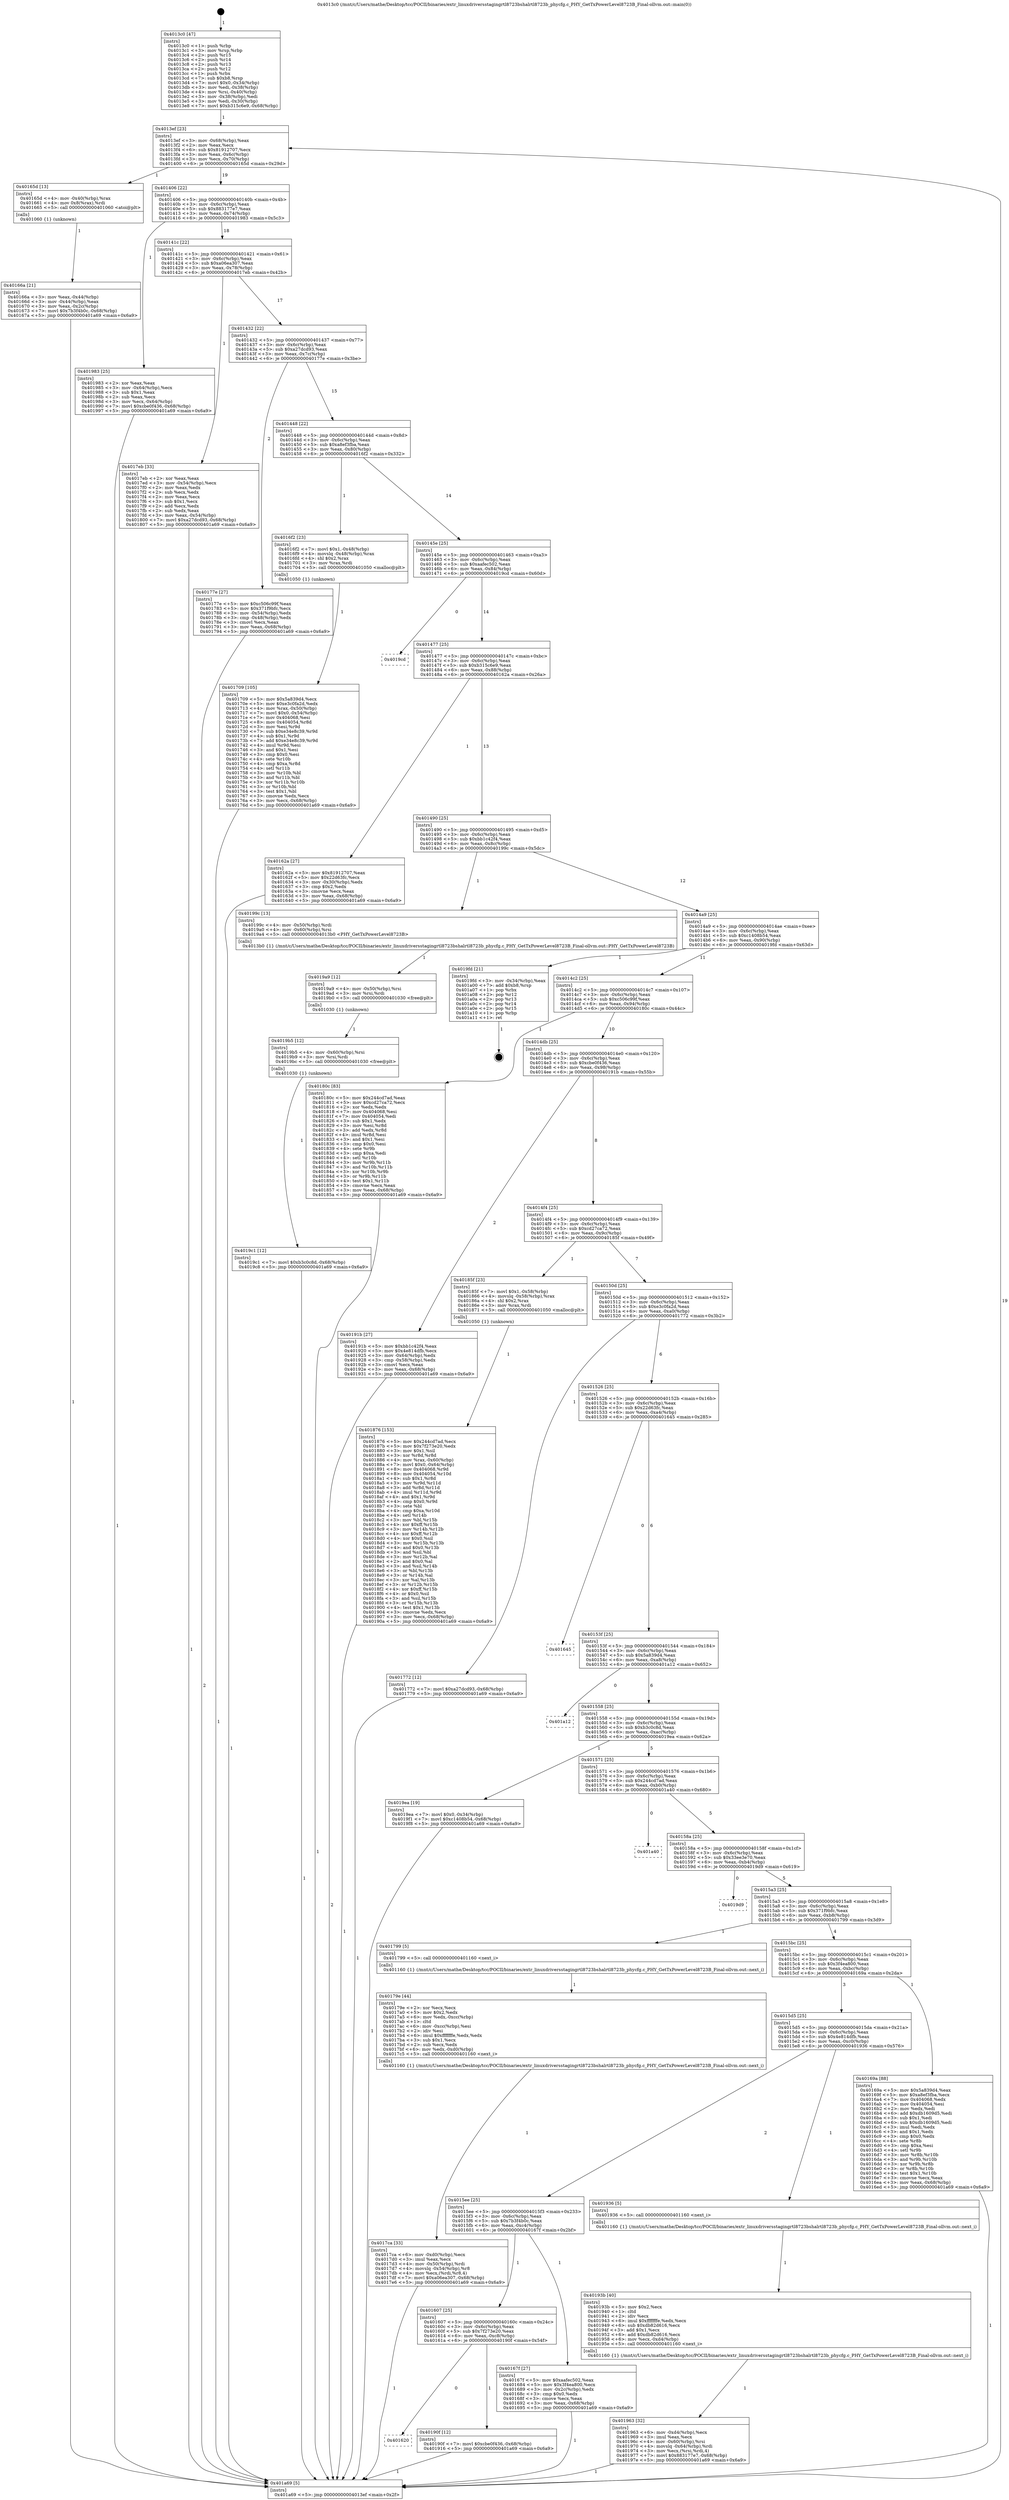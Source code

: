 digraph "0x4013c0" {
  label = "0x4013c0 (/mnt/c/Users/mathe/Desktop/tcc/POCII/binaries/extr_linuxdriversstagingrtl8723bshalrtl8723b_phycfg.c_PHY_GetTxPowerLevel8723B_Final-ollvm.out::main(0))"
  labelloc = "t"
  node[shape=record]

  Entry [label="",width=0.3,height=0.3,shape=circle,fillcolor=black,style=filled]
  "0x4013ef" [label="{
     0x4013ef [23]\l
     | [instrs]\l
     &nbsp;&nbsp;0x4013ef \<+3\>: mov -0x68(%rbp),%eax\l
     &nbsp;&nbsp;0x4013f2 \<+2\>: mov %eax,%ecx\l
     &nbsp;&nbsp;0x4013f4 \<+6\>: sub $0x81912707,%ecx\l
     &nbsp;&nbsp;0x4013fa \<+3\>: mov %eax,-0x6c(%rbp)\l
     &nbsp;&nbsp;0x4013fd \<+3\>: mov %ecx,-0x70(%rbp)\l
     &nbsp;&nbsp;0x401400 \<+6\>: je 000000000040165d \<main+0x29d\>\l
  }"]
  "0x40165d" [label="{
     0x40165d [13]\l
     | [instrs]\l
     &nbsp;&nbsp;0x40165d \<+4\>: mov -0x40(%rbp),%rax\l
     &nbsp;&nbsp;0x401661 \<+4\>: mov 0x8(%rax),%rdi\l
     &nbsp;&nbsp;0x401665 \<+5\>: call 0000000000401060 \<atoi@plt\>\l
     | [calls]\l
     &nbsp;&nbsp;0x401060 \{1\} (unknown)\l
  }"]
  "0x401406" [label="{
     0x401406 [22]\l
     | [instrs]\l
     &nbsp;&nbsp;0x401406 \<+5\>: jmp 000000000040140b \<main+0x4b\>\l
     &nbsp;&nbsp;0x40140b \<+3\>: mov -0x6c(%rbp),%eax\l
     &nbsp;&nbsp;0x40140e \<+5\>: sub $0x883177e7,%eax\l
     &nbsp;&nbsp;0x401413 \<+3\>: mov %eax,-0x74(%rbp)\l
     &nbsp;&nbsp;0x401416 \<+6\>: je 0000000000401983 \<main+0x5c3\>\l
  }"]
  Exit [label="",width=0.3,height=0.3,shape=circle,fillcolor=black,style=filled,peripheries=2]
  "0x401983" [label="{
     0x401983 [25]\l
     | [instrs]\l
     &nbsp;&nbsp;0x401983 \<+2\>: xor %eax,%eax\l
     &nbsp;&nbsp;0x401985 \<+3\>: mov -0x64(%rbp),%ecx\l
     &nbsp;&nbsp;0x401988 \<+3\>: sub $0x1,%eax\l
     &nbsp;&nbsp;0x40198b \<+2\>: sub %eax,%ecx\l
     &nbsp;&nbsp;0x40198d \<+3\>: mov %ecx,-0x64(%rbp)\l
     &nbsp;&nbsp;0x401990 \<+7\>: movl $0xcbe0f436,-0x68(%rbp)\l
     &nbsp;&nbsp;0x401997 \<+5\>: jmp 0000000000401a69 \<main+0x6a9\>\l
  }"]
  "0x40141c" [label="{
     0x40141c [22]\l
     | [instrs]\l
     &nbsp;&nbsp;0x40141c \<+5\>: jmp 0000000000401421 \<main+0x61\>\l
     &nbsp;&nbsp;0x401421 \<+3\>: mov -0x6c(%rbp),%eax\l
     &nbsp;&nbsp;0x401424 \<+5\>: sub $0xa06ea307,%eax\l
     &nbsp;&nbsp;0x401429 \<+3\>: mov %eax,-0x78(%rbp)\l
     &nbsp;&nbsp;0x40142c \<+6\>: je 00000000004017eb \<main+0x42b\>\l
  }"]
  "0x4019c1" [label="{
     0x4019c1 [12]\l
     | [instrs]\l
     &nbsp;&nbsp;0x4019c1 \<+7\>: movl $0xb3c0c8d,-0x68(%rbp)\l
     &nbsp;&nbsp;0x4019c8 \<+5\>: jmp 0000000000401a69 \<main+0x6a9\>\l
  }"]
  "0x4017eb" [label="{
     0x4017eb [33]\l
     | [instrs]\l
     &nbsp;&nbsp;0x4017eb \<+2\>: xor %eax,%eax\l
     &nbsp;&nbsp;0x4017ed \<+3\>: mov -0x54(%rbp),%ecx\l
     &nbsp;&nbsp;0x4017f0 \<+2\>: mov %eax,%edx\l
     &nbsp;&nbsp;0x4017f2 \<+2\>: sub %ecx,%edx\l
     &nbsp;&nbsp;0x4017f4 \<+2\>: mov %eax,%ecx\l
     &nbsp;&nbsp;0x4017f6 \<+3\>: sub $0x1,%ecx\l
     &nbsp;&nbsp;0x4017f9 \<+2\>: add %ecx,%edx\l
     &nbsp;&nbsp;0x4017fb \<+2\>: sub %edx,%eax\l
     &nbsp;&nbsp;0x4017fd \<+3\>: mov %eax,-0x54(%rbp)\l
     &nbsp;&nbsp;0x401800 \<+7\>: movl $0xa27dcd93,-0x68(%rbp)\l
     &nbsp;&nbsp;0x401807 \<+5\>: jmp 0000000000401a69 \<main+0x6a9\>\l
  }"]
  "0x401432" [label="{
     0x401432 [22]\l
     | [instrs]\l
     &nbsp;&nbsp;0x401432 \<+5\>: jmp 0000000000401437 \<main+0x77\>\l
     &nbsp;&nbsp;0x401437 \<+3\>: mov -0x6c(%rbp),%eax\l
     &nbsp;&nbsp;0x40143a \<+5\>: sub $0xa27dcd93,%eax\l
     &nbsp;&nbsp;0x40143f \<+3\>: mov %eax,-0x7c(%rbp)\l
     &nbsp;&nbsp;0x401442 \<+6\>: je 000000000040177e \<main+0x3be\>\l
  }"]
  "0x4019b5" [label="{
     0x4019b5 [12]\l
     | [instrs]\l
     &nbsp;&nbsp;0x4019b5 \<+4\>: mov -0x60(%rbp),%rsi\l
     &nbsp;&nbsp;0x4019b9 \<+3\>: mov %rsi,%rdi\l
     &nbsp;&nbsp;0x4019bc \<+5\>: call 0000000000401030 \<free@plt\>\l
     | [calls]\l
     &nbsp;&nbsp;0x401030 \{1\} (unknown)\l
  }"]
  "0x40177e" [label="{
     0x40177e [27]\l
     | [instrs]\l
     &nbsp;&nbsp;0x40177e \<+5\>: mov $0xc506c99f,%eax\l
     &nbsp;&nbsp;0x401783 \<+5\>: mov $0x371f9bfc,%ecx\l
     &nbsp;&nbsp;0x401788 \<+3\>: mov -0x54(%rbp),%edx\l
     &nbsp;&nbsp;0x40178b \<+3\>: cmp -0x48(%rbp),%edx\l
     &nbsp;&nbsp;0x40178e \<+3\>: cmovl %ecx,%eax\l
     &nbsp;&nbsp;0x401791 \<+3\>: mov %eax,-0x68(%rbp)\l
     &nbsp;&nbsp;0x401794 \<+5\>: jmp 0000000000401a69 \<main+0x6a9\>\l
  }"]
  "0x401448" [label="{
     0x401448 [22]\l
     | [instrs]\l
     &nbsp;&nbsp;0x401448 \<+5\>: jmp 000000000040144d \<main+0x8d\>\l
     &nbsp;&nbsp;0x40144d \<+3\>: mov -0x6c(%rbp),%eax\l
     &nbsp;&nbsp;0x401450 \<+5\>: sub $0xa8ef3fba,%eax\l
     &nbsp;&nbsp;0x401455 \<+3\>: mov %eax,-0x80(%rbp)\l
     &nbsp;&nbsp;0x401458 \<+6\>: je 00000000004016f2 \<main+0x332\>\l
  }"]
  "0x4019a9" [label="{
     0x4019a9 [12]\l
     | [instrs]\l
     &nbsp;&nbsp;0x4019a9 \<+4\>: mov -0x50(%rbp),%rsi\l
     &nbsp;&nbsp;0x4019ad \<+3\>: mov %rsi,%rdi\l
     &nbsp;&nbsp;0x4019b0 \<+5\>: call 0000000000401030 \<free@plt\>\l
     | [calls]\l
     &nbsp;&nbsp;0x401030 \{1\} (unknown)\l
  }"]
  "0x4016f2" [label="{
     0x4016f2 [23]\l
     | [instrs]\l
     &nbsp;&nbsp;0x4016f2 \<+7\>: movl $0x1,-0x48(%rbp)\l
     &nbsp;&nbsp;0x4016f9 \<+4\>: movslq -0x48(%rbp),%rax\l
     &nbsp;&nbsp;0x4016fd \<+4\>: shl $0x2,%rax\l
     &nbsp;&nbsp;0x401701 \<+3\>: mov %rax,%rdi\l
     &nbsp;&nbsp;0x401704 \<+5\>: call 0000000000401050 \<malloc@plt\>\l
     | [calls]\l
     &nbsp;&nbsp;0x401050 \{1\} (unknown)\l
  }"]
  "0x40145e" [label="{
     0x40145e [25]\l
     | [instrs]\l
     &nbsp;&nbsp;0x40145e \<+5\>: jmp 0000000000401463 \<main+0xa3\>\l
     &nbsp;&nbsp;0x401463 \<+3\>: mov -0x6c(%rbp),%eax\l
     &nbsp;&nbsp;0x401466 \<+5\>: sub $0xaafec502,%eax\l
     &nbsp;&nbsp;0x40146b \<+6\>: mov %eax,-0x84(%rbp)\l
     &nbsp;&nbsp;0x401471 \<+6\>: je 00000000004019cd \<main+0x60d\>\l
  }"]
  "0x401963" [label="{
     0x401963 [32]\l
     | [instrs]\l
     &nbsp;&nbsp;0x401963 \<+6\>: mov -0xd4(%rbp),%ecx\l
     &nbsp;&nbsp;0x401969 \<+3\>: imul %eax,%ecx\l
     &nbsp;&nbsp;0x40196c \<+4\>: mov -0x60(%rbp),%rsi\l
     &nbsp;&nbsp;0x401970 \<+4\>: movslq -0x64(%rbp),%rdi\l
     &nbsp;&nbsp;0x401974 \<+3\>: mov %ecx,(%rsi,%rdi,4)\l
     &nbsp;&nbsp;0x401977 \<+7\>: movl $0x883177e7,-0x68(%rbp)\l
     &nbsp;&nbsp;0x40197e \<+5\>: jmp 0000000000401a69 \<main+0x6a9\>\l
  }"]
  "0x4019cd" [label="{
     0x4019cd\l
  }", style=dashed]
  "0x401477" [label="{
     0x401477 [25]\l
     | [instrs]\l
     &nbsp;&nbsp;0x401477 \<+5\>: jmp 000000000040147c \<main+0xbc\>\l
     &nbsp;&nbsp;0x40147c \<+3\>: mov -0x6c(%rbp),%eax\l
     &nbsp;&nbsp;0x40147f \<+5\>: sub $0xb315c6e9,%eax\l
     &nbsp;&nbsp;0x401484 \<+6\>: mov %eax,-0x88(%rbp)\l
     &nbsp;&nbsp;0x40148a \<+6\>: je 000000000040162a \<main+0x26a\>\l
  }"]
  "0x40193b" [label="{
     0x40193b [40]\l
     | [instrs]\l
     &nbsp;&nbsp;0x40193b \<+5\>: mov $0x2,%ecx\l
     &nbsp;&nbsp;0x401940 \<+1\>: cltd\l
     &nbsp;&nbsp;0x401941 \<+2\>: idiv %ecx\l
     &nbsp;&nbsp;0x401943 \<+6\>: imul $0xfffffffe,%edx,%ecx\l
     &nbsp;&nbsp;0x401949 \<+6\>: sub $0xdb82d616,%ecx\l
     &nbsp;&nbsp;0x40194f \<+3\>: add $0x1,%ecx\l
     &nbsp;&nbsp;0x401952 \<+6\>: add $0xdb82d616,%ecx\l
     &nbsp;&nbsp;0x401958 \<+6\>: mov %ecx,-0xd4(%rbp)\l
     &nbsp;&nbsp;0x40195e \<+5\>: call 0000000000401160 \<next_i\>\l
     | [calls]\l
     &nbsp;&nbsp;0x401160 \{1\} (/mnt/c/Users/mathe/Desktop/tcc/POCII/binaries/extr_linuxdriversstagingrtl8723bshalrtl8723b_phycfg.c_PHY_GetTxPowerLevel8723B_Final-ollvm.out::next_i)\l
  }"]
  "0x40162a" [label="{
     0x40162a [27]\l
     | [instrs]\l
     &nbsp;&nbsp;0x40162a \<+5\>: mov $0x81912707,%eax\l
     &nbsp;&nbsp;0x40162f \<+5\>: mov $0x22d63fc,%ecx\l
     &nbsp;&nbsp;0x401634 \<+3\>: mov -0x30(%rbp),%edx\l
     &nbsp;&nbsp;0x401637 \<+3\>: cmp $0x2,%edx\l
     &nbsp;&nbsp;0x40163a \<+3\>: cmovne %ecx,%eax\l
     &nbsp;&nbsp;0x40163d \<+3\>: mov %eax,-0x68(%rbp)\l
     &nbsp;&nbsp;0x401640 \<+5\>: jmp 0000000000401a69 \<main+0x6a9\>\l
  }"]
  "0x401490" [label="{
     0x401490 [25]\l
     | [instrs]\l
     &nbsp;&nbsp;0x401490 \<+5\>: jmp 0000000000401495 \<main+0xd5\>\l
     &nbsp;&nbsp;0x401495 \<+3\>: mov -0x6c(%rbp),%eax\l
     &nbsp;&nbsp;0x401498 \<+5\>: sub $0xbb1c42f4,%eax\l
     &nbsp;&nbsp;0x40149d \<+6\>: mov %eax,-0x8c(%rbp)\l
     &nbsp;&nbsp;0x4014a3 \<+6\>: je 000000000040199c \<main+0x5dc\>\l
  }"]
  "0x401a69" [label="{
     0x401a69 [5]\l
     | [instrs]\l
     &nbsp;&nbsp;0x401a69 \<+5\>: jmp 00000000004013ef \<main+0x2f\>\l
  }"]
  "0x4013c0" [label="{
     0x4013c0 [47]\l
     | [instrs]\l
     &nbsp;&nbsp;0x4013c0 \<+1\>: push %rbp\l
     &nbsp;&nbsp;0x4013c1 \<+3\>: mov %rsp,%rbp\l
     &nbsp;&nbsp;0x4013c4 \<+2\>: push %r15\l
     &nbsp;&nbsp;0x4013c6 \<+2\>: push %r14\l
     &nbsp;&nbsp;0x4013c8 \<+2\>: push %r13\l
     &nbsp;&nbsp;0x4013ca \<+2\>: push %r12\l
     &nbsp;&nbsp;0x4013cc \<+1\>: push %rbx\l
     &nbsp;&nbsp;0x4013cd \<+7\>: sub $0xb8,%rsp\l
     &nbsp;&nbsp;0x4013d4 \<+7\>: movl $0x0,-0x34(%rbp)\l
     &nbsp;&nbsp;0x4013db \<+3\>: mov %edi,-0x38(%rbp)\l
     &nbsp;&nbsp;0x4013de \<+4\>: mov %rsi,-0x40(%rbp)\l
     &nbsp;&nbsp;0x4013e2 \<+3\>: mov -0x38(%rbp),%edi\l
     &nbsp;&nbsp;0x4013e5 \<+3\>: mov %edi,-0x30(%rbp)\l
     &nbsp;&nbsp;0x4013e8 \<+7\>: movl $0xb315c6e9,-0x68(%rbp)\l
  }"]
  "0x40166a" [label="{
     0x40166a [21]\l
     | [instrs]\l
     &nbsp;&nbsp;0x40166a \<+3\>: mov %eax,-0x44(%rbp)\l
     &nbsp;&nbsp;0x40166d \<+3\>: mov -0x44(%rbp),%eax\l
     &nbsp;&nbsp;0x401670 \<+3\>: mov %eax,-0x2c(%rbp)\l
     &nbsp;&nbsp;0x401673 \<+7\>: movl $0x7b3f4b0c,-0x68(%rbp)\l
     &nbsp;&nbsp;0x40167a \<+5\>: jmp 0000000000401a69 \<main+0x6a9\>\l
  }"]
  "0x401620" [label="{
     0x401620\l
  }", style=dashed]
  "0x40199c" [label="{
     0x40199c [13]\l
     | [instrs]\l
     &nbsp;&nbsp;0x40199c \<+4\>: mov -0x50(%rbp),%rdi\l
     &nbsp;&nbsp;0x4019a0 \<+4\>: mov -0x60(%rbp),%rsi\l
     &nbsp;&nbsp;0x4019a4 \<+5\>: call 00000000004013b0 \<PHY_GetTxPowerLevel8723B\>\l
     | [calls]\l
     &nbsp;&nbsp;0x4013b0 \{1\} (/mnt/c/Users/mathe/Desktop/tcc/POCII/binaries/extr_linuxdriversstagingrtl8723bshalrtl8723b_phycfg.c_PHY_GetTxPowerLevel8723B_Final-ollvm.out::PHY_GetTxPowerLevel8723B)\l
  }"]
  "0x4014a9" [label="{
     0x4014a9 [25]\l
     | [instrs]\l
     &nbsp;&nbsp;0x4014a9 \<+5\>: jmp 00000000004014ae \<main+0xee\>\l
     &nbsp;&nbsp;0x4014ae \<+3\>: mov -0x6c(%rbp),%eax\l
     &nbsp;&nbsp;0x4014b1 \<+5\>: sub $0xc1408b54,%eax\l
     &nbsp;&nbsp;0x4014b6 \<+6\>: mov %eax,-0x90(%rbp)\l
     &nbsp;&nbsp;0x4014bc \<+6\>: je 00000000004019fd \<main+0x63d\>\l
  }"]
  "0x40190f" [label="{
     0x40190f [12]\l
     | [instrs]\l
     &nbsp;&nbsp;0x40190f \<+7\>: movl $0xcbe0f436,-0x68(%rbp)\l
     &nbsp;&nbsp;0x401916 \<+5\>: jmp 0000000000401a69 \<main+0x6a9\>\l
  }"]
  "0x4019fd" [label="{
     0x4019fd [21]\l
     | [instrs]\l
     &nbsp;&nbsp;0x4019fd \<+3\>: mov -0x34(%rbp),%eax\l
     &nbsp;&nbsp;0x401a00 \<+7\>: add $0xb8,%rsp\l
     &nbsp;&nbsp;0x401a07 \<+1\>: pop %rbx\l
     &nbsp;&nbsp;0x401a08 \<+2\>: pop %r12\l
     &nbsp;&nbsp;0x401a0a \<+2\>: pop %r13\l
     &nbsp;&nbsp;0x401a0c \<+2\>: pop %r14\l
     &nbsp;&nbsp;0x401a0e \<+2\>: pop %r15\l
     &nbsp;&nbsp;0x401a10 \<+1\>: pop %rbp\l
     &nbsp;&nbsp;0x401a11 \<+1\>: ret\l
  }"]
  "0x4014c2" [label="{
     0x4014c2 [25]\l
     | [instrs]\l
     &nbsp;&nbsp;0x4014c2 \<+5\>: jmp 00000000004014c7 \<main+0x107\>\l
     &nbsp;&nbsp;0x4014c7 \<+3\>: mov -0x6c(%rbp),%eax\l
     &nbsp;&nbsp;0x4014ca \<+5\>: sub $0xc506c99f,%eax\l
     &nbsp;&nbsp;0x4014cf \<+6\>: mov %eax,-0x94(%rbp)\l
     &nbsp;&nbsp;0x4014d5 \<+6\>: je 000000000040180c \<main+0x44c\>\l
  }"]
  "0x401876" [label="{
     0x401876 [153]\l
     | [instrs]\l
     &nbsp;&nbsp;0x401876 \<+5\>: mov $0x244cd7ad,%ecx\l
     &nbsp;&nbsp;0x40187b \<+5\>: mov $0x7f273e20,%edx\l
     &nbsp;&nbsp;0x401880 \<+3\>: mov $0x1,%sil\l
     &nbsp;&nbsp;0x401883 \<+3\>: xor %r8d,%r8d\l
     &nbsp;&nbsp;0x401886 \<+4\>: mov %rax,-0x60(%rbp)\l
     &nbsp;&nbsp;0x40188a \<+7\>: movl $0x0,-0x64(%rbp)\l
     &nbsp;&nbsp;0x401891 \<+8\>: mov 0x404068,%r9d\l
     &nbsp;&nbsp;0x401899 \<+8\>: mov 0x404054,%r10d\l
     &nbsp;&nbsp;0x4018a1 \<+4\>: sub $0x1,%r8d\l
     &nbsp;&nbsp;0x4018a5 \<+3\>: mov %r9d,%r11d\l
     &nbsp;&nbsp;0x4018a8 \<+3\>: add %r8d,%r11d\l
     &nbsp;&nbsp;0x4018ab \<+4\>: imul %r11d,%r9d\l
     &nbsp;&nbsp;0x4018af \<+4\>: and $0x1,%r9d\l
     &nbsp;&nbsp;0x4018b3 \<+4\>: cmp $0x0,%r9d\l
     &nbsp;&nbsp;0x4018b7 \<+3\>: sete %bl\l
     &nbsp;&nbsp;0x4018ba \<+4\>: cmp $0xa,%r10d\l
     &nbsp;&nbsp;0x4018be \<+4\>: setl %r14b\l
     &nbsp;&nbsp;0x4018c2 \<+3\>: mov %bl,%r15b\l
     &nbsp;&nbsp;0x4018c5 \<+4\>: xor $0xff,%r15b\l
     &nbsp;&nbsp;0x4018c9 \<+3\>: mov %r14b,%r12b\l
     &nbsp;&nbsp;0x4018cc \<+4\>: xor $0xff,%r12b\l
     &nbsp;&nbsp;0x4018d0 \<+4\>: xor $0x0,%sil\l
     &nbsp;&nbsp;0x4018d4 \<+3\>: mov %r15b,%r13b\l
     &nbsp;&nbsp;0x4018d7 \<+4\>: and $0x0,%r13b\l
     &nbsp;&nbsp;0x4018db \<+3\>: and %sil,%bl\l
     &nbsp;&nbsp;0x4018de \<+3\>: mov %r12b,%al\l
     &nbsp;&nbsp;0x4018e1 \<+2\>: and $0x0,%al\l
     &nbsp;&nbsp;0x4018e3 \<+3\>: and %sil,%r14b\l
     &nbsp;&nbsp;0x4018e6 \<+3\>: or %bl,%r13b\l
     &nbsp;&nbsp;0x4018e9 \<+3\>: or %r14b,%al\l
     &nbsp;&nbsp;0x4018ec \<+3\>: xor %al,%r13b\l
     &nbsp;&nbsp;0x4018ef \<+3\>: or %r12b,%r15b\l
     &nbsp;&nbsp;0x4018f2 \<+4\>: xor $0xff,%r15b\l
     &nbsp;&nbsp;0x4018f6 \<+4\>: or $0x0,%sil\l
     &nbsp;&nbsp;0x4018fa \<+3\>: and %sil,%r15b\l
     &nbsp;&nbsp;0x4018fd \<+3\>: or %r15b,%r13b\l
     &nbsp;&nbsp;0x401900 \<+4\>: test $0x1,%r13b\l
     &nbsp;&nbsp;0x401904 \<+3\>: cmovne %edx,%ecx\l
     &nbsp;&nbsp;0x401907 \<+3\>: mov %ecx,-0x68(%rbp)\l
     &nbsp;&nbsp;0x40190a \<+5\>: jmp 0000000000401a69 \<main+0x6a9\>\l
  }"]
  "0x40180c" [label="{
     0x40180c [83]\l
     | [instrs]\l
     &nbsp;&nbsp;0x40180c \<+5\>: mov $0x244cd7ad,%eax\l
     &nbsp;&nbsp;0x401811 \<+5\>: mov $0xcd27ca72,%ecx\l
     &nbsp;&nbsp;0x401816 \<+2\>: xor %edx,%edx\l
     &nbsp;&nbsp;0x401818 \<+7\>: mov 0x404068,%esi\l
     &nbsp;&nbsp;0x40181f \<+7\>: mov 0x404054,%edi\l
     &nbsp;&nbsp;0x401826 \<+3\>: sub $0x1,%edx\l
     &nbsp;&nbsp;0x401829 \<+3\>: mov %esi,%r8d\l
     &nbsp;&nbsp;0x40182c \<+3\>: add %edx,%r8d\l
     &nbsp;&nbsp;0x40182f \<+4\>: imul %r8d,%esi\l
     &nbsp;&nbsp;0x401833 \<+3\>: and $0x1,%esi\l
     &nbsp;&nbsp;0x401836 \<+3\>: cmp $0x0,%esi\l
     &nbsp;&nbsp;0x401839 \<+4\>: sete %r9b\l
     &nbsp;&nbsp;0x40183d \<+3\>: cmp $0xa,%edi\l
     &nbsp;&nbsp;0x401840 \<+4\>: setl %r10b\l
     &nbsp;&nbsp;0x401844 \<+3\>: mov %r9b,%r11b\l
     &nbsp;&nbsp;0x401847 \<+3\>: and %r10b,%r11b\l
     &nbsp;&nbsp;0x40184a \<+3\>: xor %r10b,%r9b\l
     &nbsp;&nbsp;0x40184d \<+3\>: or %r9b,%r11b\l
     &nbsp;&nbsp;0x401850 \<+4\>: test $0x1,%r11b\l
     &nbsp;&nbsp;0x401854 \<+3\>: cmovne %ecx,%eax\l
     &nbsp;&nbsp;0x401857 \<+3\>: mov %eax,-0x68(%rbp)\l
     &nbsp;&nbsp;0x40185a \<+5\>: jmp 0000000000401a69 \<main+0x6a9\>\l
  }"]
  "0x4014db" [label="{
     0x4014db [25]\l
     | [instrs]\l
     &nbsp;&nbsp;0x4014db \<+5\>: jmp 00000000004014e0 \<main+0x120\>\l
     &nbsp;&nbsp;0x4014e0 \<+3\>: mov -0x6c(%rbp),%eax\l
     &nbsp;&nbsp;0x4014e3 \<+5\>: sub $0xcbe0f436,%eax\l
     &nbsp;&nbsp;0x4014e8 \<+6\>: mov %eax,-0x98(%rbp)\l
     &nbsp;&nbsp;0x4014ee \<+6\>: je 000000000040191b \<main+0x55b\>\l
  }"]
  "0x4017ca" [label="{
     0x4017ca [33]\l
     | [instrs]\l
     &nbsp;&nbsp;0x4017ca \<+6\>: mov -0xd0(%rbp),%ecx\l
     &nbsp;&nbsp;0x4017d0 \<+3\>: imul %eax,%ecx\l
     &nbsp;&nbsp;0x4017d3 \<+4\>: mov -0x50(%rbp),%rdi\l
     &nbsp;&nbsp;0x4017d7 \<+4\>: movslq -0x54(%rbp),%r8\l
     &nbsp;&nbsp;0x4017db \<+4\>: mov %ecx,(%rdi,%r8,4)\l
     &nbsp;&nbsp;0x4017df \<+7\>: movl $0xa06ea307,-0x68(%rbp)\l
     &nbsp;&nbsp;0x4017e6 \<+5\>: jmp 0000000000401a69 \<main+0x6a9\>\l
  }"]
  "0x40191b" [label="{
     0x40191b [27]\l
     | [instrs]\l
     &nbsp;&nbsp;0x40191b \<+5\>: mov $0xbb1c42f4,%eax\l
     &nbsp;&nbsp;0x401920 \<+5\>: mov $0x4e814dfb,%ecx\l
     &nbsp;&nbsp;0x401925 \<+3\>: mov -0x64(%rbp),%edx\l
     &nbsp;&nbsp;0x401928 \<+3\>: cmp -0x58(%rbp),%edx\l
     &nbsp;&nbsp;0x40192b \<+3\>: cmovl %ecx,%eax\l
     &nbsp;&nbsp;0x40192e \<+3\>: mov %eax,-0x68(%rbp)\l
     &nbsp;&nbsp;0x401931 \<+5\>: jmp 0000000000401a69 \<main+0x6a9\>\l
  }"]
  "0x4014f4" [label="{
     0x4014f4 [25]\l
     | [instrs]\l
     &nbsp;&nbsp;0x4014f4 \<+5\>: jmp 00000000004014f9 \<main+0x139\>\l
     &nbsp;&nbsp;0x4014f9 \<+3\>: mov -0x6c(%rbp),%eax\l
     &nbsp;&nbsp;0x4014fc \<+5\>: sub $0xcd27ca72,%eax\l
     &nbsp;&nbsp;0x401501 \<+6\>: mov %eax,-0x9c(%rbp)\l
     &nbsp;&nbsp;0x401507 \<+6\>: je 000000000040185f \<main+0x49f\>\l
  }"]
  "0x40179e" [label="{
     0x40179e [44]\l
     | [instrs]\l
     &nbsp;&nbsp;0x40179e \<+2\>: xor %ecx,%ecx\l
     &nbsp;&nbsp;0x4017a0 \<+5\>: mov $0x2,%edx\l
     &nbsp;&nbsp;0x4017a5 \<+6\>: mov %edx,-0xcc(%rbp)\l
     &nbsp;&nbsp;0x4017ab \<+1\>: cltd\l
     &nbsp;&nbsp;0x4017ac \<+6\>: mov -0xcc(%rbp),%esi\l
     &nbsp;&nbsp;0x4017b2 \<+2\>: idiv %esi\l
     &nbsp;&nbsp;0x4017b4 \<+6\>: imul $0xfffffffe,%edx,%edx\l
     &nbsp;&nbsp;0x4017ba \<+3\>: sub $0x1,%ecx\l
     &nbsp;&nbsp;0x4017bd \<+2\>: sub %ecx,%edx\l
     &nbsp;&nbsp;0x4017bf \<+6\>: mov %edx,-0xd0(%rbp)\l
     &nbsp;&nbsp;0x4017c5 \<+5\>: call 0000000000401160 \<next_i\>\l
     | [calls]\l
     &nbsp;&nbsp;0x401160 \{1\} (/mnt/c/Users/mathe/Desktop/tcc/POCII/binaries/extr_linuxdriversstagingrtl8723bshalrtl8723b_phycfg.c_PHY_GetTxPowerLevel8723B_Final-ollvm.out::next_i)\l
  }"]
  "0x40185f" [label="{
     0x40185f [23]\l
     | [instrs]\l
     &nbsp;&nbsp;0x40185f \<+7\>: movl $0x1,-0x58(%rbp)\l
     &nbsp;&nbsp;0x401866 \<+4\>: movslq -0x58(%rbp),%rax\l
     &nbsp;&nbsp;0x40186a \<+4\>: shl $0x2,%rax\l
     &nbsp;&nbsp;0x40186e \<+3\>: mov %rax,%rdi\l
     &nbsp;&nbsp;0x401871 \<+5\>: call 0000000000401050 \<malloc@plt\>\l
     | [calls]\l
     &nbsp;&nbsp;0x401050 \{1\} (unknown)\l
  }"]
  "0x40150d" [label="{
     0x40150d [25]\l
     | [instrs]\l
     &nbsp;&nbsp;0x40150d \<+5\>: jmp 0000000000401512 \<main+0x152\>\l
     &nbsp;&nbsp;0x401512 \<+3\>: mov -0x6c(%rbp),%eax\l
     &nbsp;&nbsp;0x401515 \<+5\>: sub $0xe3c0fa2d,%eax\l
     &nbsp;&nbsp;0x40151a \<+6\>: mov %eax,-0xa0(%rbp)\l
     &nbsp;&nbsp;0x401520 \<+6\>: je 0000000000401772 \<main+0x3b2\>\l
  }"]
  "0x401709" [label="{
     0x401709 [105]\l
     | [instrs]\l
     &nbsp;&nbsp;0x401709 \<+5\>: mov $0x5a839d4,%ecx\l
     &nbsp;&nbsp;0x40170e \<+5\>: mov $0xe3c0fa2d,%edx\l
     &nbsp;&nbsp;0x401713 \<+4\>: mov %rax,-0x50(%rbp)\l
     &nbsp;&nbsp;0x401717 \<+7\>: movl $0x0,-0x54(%rbp)\l
     &nbsp;&nbsp;0x40171e \<+7\>: mov 0x404068,%esi\l
     &nbsp;&nbsp;0x401725 \<+8\>: mov 0x404054,%r8d\l
     &nbsp;&nbsp;0x40172d \<+3\>: mov %esi,%r9d\l
     &nbsp;&nbsp;0x401730 \<+7\>: sub $0xe34e8c39,%r9d\l
     &nbsp;&nbsp;0x401737 \<+4\>: sub $0x1,%r9d\l
     &nbsp;&nbsp;0x40173b \<+7\>: add $0xe34e8c39,%r9d\l
     &nbsp;&nbsp;0x401742 \<+4\>: imul %r9d,%esi\l
     &nbsp;&nbsp;0x401746 \<+3\>: and $0x1,%esi\l
     &nbsp;&nbsp;0x401749 \<+3\>: cmp $0x0,%esi\l
     &nbsp;&nbsp;0x40174c \<+4\>: sete %r10b\l
     &nbsp;&nbsp;0x401750 \<+4\>: cmp $0xa,%r8d\l
     &nbsp;&nbsp;0x401754 \<+4\>: setl %r11b\l
     &nbsp;&nbsp;0x401758 \<+3\>: mov %r10b,%bl\l
     &nbsp;&nbsp;0x40175b \<+3\>: and %r11b,%bl\l
     &nbsp;&nbsp;0x40175e \<+3\>: xor %r11b,%r10b\l
     &nbsp;&nbsp;0x401761 \<+3\>: or %r10b,%bl\l
     &nbsp;&nbsp;0x401764 \<+3\>: test $0x1,%bl\l
     &nbsp;&nbsp;0x401767 \<+3\>: cmovne %edx,%ecx\l
     &nbsp;&nbsp;0x40176a \<+3\>: mov %ecx,-0x68(%rbp)\l
     &nbsp;&nbsp;0x40176d \<+5\>: jmp 0000000000401a69 \<main+0x6a9\>\l
  }"]
  "0x401772" [label="{
     0x401772 [12]\l
     | [instrs]\l
     &nbsp;&nbsp;0x401772 \<+7\>: movl $0xa27dcd93,-0x68(%rbp)\l
     &nbsp;&nbsp;0x401779 \<+5\>: jmp 0000000000401a69 \<main+0x6a9\>\l
  }"]
  "0x401526" [label="{
     0x401526 [25]\l
     | [instrs]\l
     &nbsp;&nbsp;0x401526 \<+5\>: jmp 000000000040152b \<main+0x16b\>\l
     &nbsp;&nbsp;0x40152b \<+3\>: mov -0x6c(%rbp),%eax\l
     &nbsp;&nbsp;0x40152e \<+5\>: sub $0x22d63fc,%eax\l
     &nbsp;&nbsp;0x401533 \<+6\>: mov %eax,-0xa4(%rbp)\l
     &nbsp;&nbsp;0x401539 \<+6\>: je 0000000000401645 \<main+0x285\>\l
  }"]
  "0x401607" [label="{
     0x401607 [25]\l
     | [instrs]\l
     &nbsp;&nbsp;0x401607 \<+5\>: jmp 000000000040160c \<main+0x24c\>\l
     &nbsp;&nbsp;0x40160c \<+3\>: mov -0x6c(%rbp),%eax\l
     &nbsp;&nbsp;0x40160f \<+5\>: sub $0x7f273e20,%eax\l
     &nbsp;&nbsp;0x401614 \<+6\>: mov %eax,-0xc8(%rbp)\l
     &nbsp;&nbsp;0x40161a \<+6\>: je 000000000040190f \<main+0x54f\>\l
  }"]
  "0x401645" [label="{
     0x401645\l
  }", style=dashed]
  "0x40153f" [label="{
     0x40153f [25]\l
     | [instrs]\l
     &nbsp;&nbsp;0x40153f \<+5\>: jmp 0000000000401544 \<main+0x184\>\l
     &nbsp;&nbsp;0x401544 \<+3\>: mov -0x6c(%rbp),%eax\l
     &nbsp;&nbsp;0x401547 \<+5\>: sub $0x5a839d4,%eax\l
     &nbsp;&nbsp;0x40154c \<+6\>: mov %eax,-0xa8(%rbp)\l
     &nbsp;&nbsp;0x401552 \<+6\>: je 0000000000401a12 \<main+0x652\>\l
  }"]
  "0x40167f" [label="{
     0x40167f [27]\l
     | [instrs]\l
     &nbsp;&nbsp;0x40167f \<+5\>: mov $0xaafec502,%eax\l
     &nbsp;&nbsp;0x401684 \<+5\>: mov $0x3f4ea800,%ecx\l
     &nbsp;&nbsp;0x401689 \<+3\>: mov -0x2c(%rbp),%edx\l
     &nbsp;&nbsp;0x40168c \<+3\>: cmp $0x0,%edx\l
     &nbsp;&nbsp;0x40168f \<+3\>: cmove %ecx,%eax\l
     &nbsp;&nbsp;0x401692 \<+3\>: mov %eax,-0x68(%rbp)\l
     &nbsp;&nbsp;0x401695 \<+5\>: jmp 0000000000401a69 \<main+0x6a9\>\l
  }"]
  "0x401a12" [label="{
     0x401a12\l
  }", style=dashed]
  "0x401558" [label="{
     0x401558 [25]\l
     | [instrs]\l
     &nbsp;&nbsp;0x401558 \<+5\>: jmp 000000000040155d \<main+0x19d\>\l
     &nbsp;&nbsp;0x40155d \<+3\>: mov -0x6c(%rbp),%eax\l
     &nbsp;&nbsp;0x401560 \<+5\>: sub $0xb3c0c8d,%eax\l
     &nbsp;&nbsp;0x401565 \<+6\>: mov %eax,-0xac(%rbp)\l
     &nbsp;&nbsp;0x40156b \<+6\>: je 00000000004019ea \<main+0x62a\>\l
  }"]
  "0x4015ee" [label="{
     0x4015ee [25]\l
     | [instrs]\l
     &nbsp;&nbsp;0x4015ee \<+5\>: jmp 00000000004015f3 \<main+0x233\>\l
     &nbsp;&nbsp;0x4015f3 \<+3\>: mov -0x6c(%rbp),%eax\l
     &nbsp;&nbsp;0x4015f6 \<+5\>: sub $0x7b3f4b0c,%eax\l
     &nbsp;&nbsp;0x4015fb \<+6\>: mov %eax,-0xc4(%rbp)\l
     &nbsp;&nbsp;0x401601 \<+6\>: je 000000000040167f \<main+0x2bf\>\l
  }"]
  "0x4019ea" [label="{
     0x4019ea [19]\l
     | [instrs]\l
     &nbsp;&nbsp;0x4019ea \<+7\>: movl $0x0,-0x34(%rbp)\l
     &nbsp;&nbsp;0x4019f1 \<+7\>: movl $0xc1408b54,-0x68(%rbp)\l
     &nbsp;&nbsp;0x4019f8 \<+5\>: jmp 0000000000401a69 \<main+0x6a9\>\l
  }"]
  "0x401571" [label="{
     0x401571 [25]\l
     | [instrs]\l
     &nbsp;&nbsp;0x401571 \<+5\>: jmp 0000000000401576 \<main+0x1b6\>\l
     &nbsp;&nbsp;0x401576 \<+3\>: mov -0x6c(%rbp),%eax\l
     &nbsp;&nbsp;0x401579 \<+5\>: sub $0x244cd7ad,%eax\l
     &nbsp;&nbsp;0x40157e \<+6\>: mov %eax,-0xb0(%rbp)\l
     &nbsp;&nbsp;0x401584 \<+6\>: je 0000000000401a40 \<main+0x680\>\l
  }"]
  "0x401936" [label="{
     0x401936 [5]\l
     | [instrs]\l
     &nbsp;&nbsp;0x401936 \<+5\>: call 0000000000401160 \<next_i\>\l
     | [calls]\l
     &nbsp;&nbsp;0x401160 \{1\} (/mnt/c/Users/mathe/Desktop/tcc/POCII/binaries/extr_linuxdriversstagingrtl8723bshalrtl8723b_phycfg.c_PHY_GetTxPowerLevel8723B_Final-ollvm.out::next_i)\l
  }"]
  "0x401a40" [label="{
     0x401a40\l
  }", style=dashed]
  "0x40158a" [label="{
     0x40158a [25]\l
     | [instrs]\l
     &nbsp;&nbsp;0x40158a \<+5\>: jmp 000000000040158f \<main+0x1cf\>\l
     &nbsp;&nbsp;0x40158f \<+3\>: mov -0x6c(%rbp),%eax\l
     &nbsp;&nbsp;0x401592 \<+5\>: sub $0x33ee3e70,%eax\l
     &nbsp;&nbsp;0x401597 \<+6\>: mov %eax,-0xb4(%rbp)\l
     &nbsp;&nbsp;0x40159d \<+6\>: je 00000000004019d9 \<main+0x619\>\l
  }"]
  "0x4015d5" [label="{
     0x4015d5 [25]\l
     | [instrs]\l
     &nbsp;&nbsp;0x4015d5 \<+5\>: jmp 00000000004015da \<main+0x21a\>\l
     &nbsp;&nbsp;0x4015da \<+3\>: mov -0x6c(%rbp),%eax\l
     &nbsp;&nbsp;0x4015dd \<+5\>: sub $0x4e814dfb,%eax\l
     &nbsp;&nbsp;0x4015e2 \<+6\>: mov %eax,-0xc0(%rbp)\l
     &nbsp;&nbsp;0x4015e8 \<+6\>: je 0000000000401936 \<main+0x576\>\l
  }"]
  "0x4019d9" [label="{
     0x4019d9\l
  }", style=dashed]
  "0x4015a3" [label="{
     0x4015a3 [25]\l
     | [instrs]\l
     &nbsp;&nbsp;0x4015a3 \<+5\>: jmp 00000000004015a8 \<main+0x1e8\>\l
     &nbsp;&nbsp;0x4015a8 \<+3\>: mov -0x6c(%rbp),%eax\l
     &nbsp;&nbsp;0x4015ab \<+5\>: sub $0x371f9bfc,%eax\l
     &nbsp;&nbsp;0x4015b0 \<+6\>: mov %eax,-0xb8(%rbp)\l
     &nbsp;&nbsp;0x4015b6 \<+6\>: je 0000000000401799 \<main+0x3d9\>\l
  }"]
  "0x40169a" [label="{
     0x40169a [88]\l
     | [instrs]\l
     &nbsp;&nbsp;0x40169a \<+5\>: mov $0x5a839d4,%eax\l
     &nbsp;&nbsp;0x40169f \<+5\>: mov $0xa8ef3fba,%ecx\l
     &nbsp;&nbsp;0x4016a4 \<+7\>: mov 0x404068,%edx\l
     &nbsp;&nbsp;0x4016ab \<+7\>: mov 0x404054,%esi\l
     &nbsp;&nbsp;0x4016b2 \<+2\>: mov %edx,%edi\l
     &nbsp;&nbsp;0x4016b4 \<+6\>: add $0xdb1609d5,%edi\l
     &nbsp;&nbsp;0x4016ba \<+3\>: sub $0x1,%edi\l
     &nbsp;&nbsp;0x4016bd \<+6\>: sub $0xdb1609d5,%edi\l
     &nbsp;&nbsp;0x4016c3 \<+3\>: imul %edi,%edx\l
     &nbsp;&nbsp;0x4016c6 \<+3\>: and $0x1,%edx\l
     &nbsp;&nbsp;0x4016c9 \<+3\>: cmp $0x0,%edx\l
     &nbsp;&nbsp;0x4016cc \<+4\>: sete %r8b\l
     &nbsp;&nbsp;0x4016d0 \<+3\>: cmp $0xa,%esi\l
     &nbsp;&nbsp;0x4016d3 \<+4\>: setl %r9b\l
     &nbsp;&nbsp;0x4016d7 \<+3\>: mov %r8b,%r10b\l
     &nbsp;&nbsp;0x4016da \<+3\>: and %r9b,%r10b\l
     &nbsp;&nbsp;0x4016dd \<+3\>: xor %r9b,%r8b\l
     &nbsp;&nbsp;0x4016e0 \<+3\>: or %r8b,%r10b\l
     &nbsp;&nbsp;0x4016e3 \<+4\>: test $0x1,%r10b\l
     &nbsp;&nbsp;0x4016e7 \<+3\>: cmovne %ecx,%eax\l
     &nbsp;&nbsp;0x4016ea \<+3\>: mov %eax,-0x68(%rbp)\l
     &nbsp;&nbsp;0x4016ed \<+5\>: jmp 0000000000401a69 \<main+0x6a9\>\l
  }"]
  "0x401799" [label="{
     0x401799 [5]\l
     | [instrs]\l
     &nbsp;&nbsp;0x401799 \<+5\>: call 0000000000401160 \<next_i\>\l
     | [calls]\l
     &nbsp;&nbsp;0x401160 \{1\} (/mnt/c/Users/mathe/Desktop/tcc/POCII/binaries/extr_linuxdriversstagingrtl8723bshalrtl8723b_phycfg.c_PHY_GetTxPowerLevel8723B_Final-ollvm.out::next_i)\l
  }"]
  "0x4015bc" [label="{
     0x4015bc [25]\l
     | [instrs]\l
     &nbsp;&nbsp;0x4015bc \<+5\>: jmp 00000000004015c1 \<main+0x201\>\l
     &nbsp;&nbsp;0x4015c1 \<+3\>: mov -0x6c(%rbp),%eax\l
     &nbsp;&nbsp;0x4015c4 \<+5\>: sub $0x3f4ea800,%eax\l
     &nbsp;&nbsp;0x4015c9 \<+6\>: mov %eax,-0xbc(%rbp)\l
     &nbsp;&nbsp;0x4015cf \<+6\>: je 000000000040169a \<main+0x2da\>\l
  }"]
  Entry -> "0x4013c0" [label=" 1"]
  "0x4013ef" -> "0x40165d" [label=" 1"]
  "0x4013ef" -> "0x401406" [label=" 19"]
  "0x4019fd" -> Exit [label=" 1"]
  "0x401406" -> "0x401983" [label=" 1"]
  "0x401406" -> "0x40141c" [label=" 18"]
  "0x4019ea" -> "0x401a69" [label=" 1"]
  "0x40141c" -> "0x4017eb" [label=" 1"]
  "0x40141c" -> "0x401432" [label=" 17"]
  "0x4019c1" -> "0x401a69" [label=" 1"]
  "0x401432" -> "0x40177e" [label=" 2"]
  "0x401432" -> "0x401448" [label=" 15"]
  "0x4019b5" -> "0x4019c1" [label=" 1"]
  "0x401448" -> "0x4016f2" [label=" 1"]
  "0x401448" -> "0x40145e" [label=" 14"]
  "0x4019a9" -> "0x4019b5" [label=" 1"]
  "0x40145e" -> "0x4019cd" [label=" 0"]
  "0x40145e" -> "0x401477" [label=" 14"]
  "0x40199c" -> "0x4019a9" [label=" 1"]
  "0x401477" -> "0x40162a" [label=" 1"]
  "0x401477" -> "0x401490" [label=" 13"]
  "0x40162a" -> "0x401a69" [label=" 1"]
  "0x4013c0" -> "0x4013ef" [label=" 1"]
  "0x401a69" -> "0x4013ef" [label=" 19"]
  "0x40165d" -> "0x40166a" [label=" 1"]
  "0x40166a" -> "0x401a69" [label=" 1"]
  "0x401983" -> "0x401a69" [label=" 1"]
  "0x401490" -> "0x40199c" [label=" 1"]
  "0x401490" -> "0x4014a9" [label=" 12"]
  "0x401963" -> "0x401a69" [label=" 1"]
  "0x4014a9" -> "0x4019fd" [label=" 1"]
  "0x4014a9" -> "0x4014c2" [label=" 11"]
  "0x40193b" -> "0x401963" [label=" 1"]
  "0x4014c2" -> "0x40180c" [label=" 1"]
  "0x4014c2" -> "0x4014db" [label=" 10"]
  "0x40191b" -> "0x401a69" [label=" 2"]
  "0x4014db" -> "0x40191b" [label=" 2"]
  "0x4014db" -> "0x4014f4" [label=" 8"]
  "0x40190f" -> "0x401a69" [label=" 1"]
  "0x4014f4" -> "0x40185f" [label=" 1"]
  "0x4014f4" -> "0x40150d" [label=" 7"]
  "0x401607" -> "0x401620" [label=" 0"]
  "0x40150d" -> "0x401772" [label=" 1"]
  "0x40150d" -> "0x401526" [label=" 6"]
  "0x401607" -> "0x40190f" [label=" 1"]
  "0x401526" -> "0x401645" [label=" 0"]
  "0x401526" -> "0x40153f" [label=" 6"]
  "0x401936" -> "0x40193b" [label=" 1"]
  "0x40153f" -> "0x401a12" [label=" 0"]
  "0x40153f" -> "0x401558" [label=" 6"]
  "0x401876" -> "0x401a69" [label=" 1"]
  "0x401558" -> "0x4019ea" [label=" 1"]
  "0x401558" -> "0x401571" [label=" 5"]
  "0x40180c" -> "0x401a69" [label=" 1"]
  "0x401571" -> "0x401a40" [label=" 0"]
  "0x401571" -> "0x40158a" [label=" 5"]
  "0x4017eb" -> "0x401a69" [label=" 1"]
  "0x40158a" -> "0x4019d9" [label=" 0"]
  "0x40158a" -> "0x4015a3" [label=" 5"]
  "0x40179e" -> "0x4017ca" [label=" 1"]
  "0x4015a3" -> "0x401799" [label=" 1"]
  "0x4015a3" -> "0x4015bc" [label=" 4"]
  "0x401799" -> "0x40179e" [label=" 1"]
  "0x4015bc" -> "0x40169a" [label=" 1"]
  "0x4015bc" -> "0x4015d5" [label=" 3"]
  "0x4017ca" -> "0x401a69" [label=" 1"]
  "0x4015d5" -> "0x401936" [label=" 1"]
  "0x4015d5" -> "0x4015ee" [label=" 2"]
  "0x40185f" -> "0x401876" [label=" 1"]
  "0x4015ee" -> "0x40167f" [label=" 1"]
  "0x4015ee" -> "0x401607" [label=" 1"]
  "0x40167f" -> "0x401a69" [label=" 1"]
  "0x40169a" -> "0x401a69" [label=" 1"]
  "0x4016f2" -> "0x401709" [label=" 1"]
  "0x401709" -> "0x401a69" [label=" 1"]
  "0x401772" -> "0x401a69" [label=" 1"]
  "0x40177e" -> "0x401a69" [label=" 2"]
}
